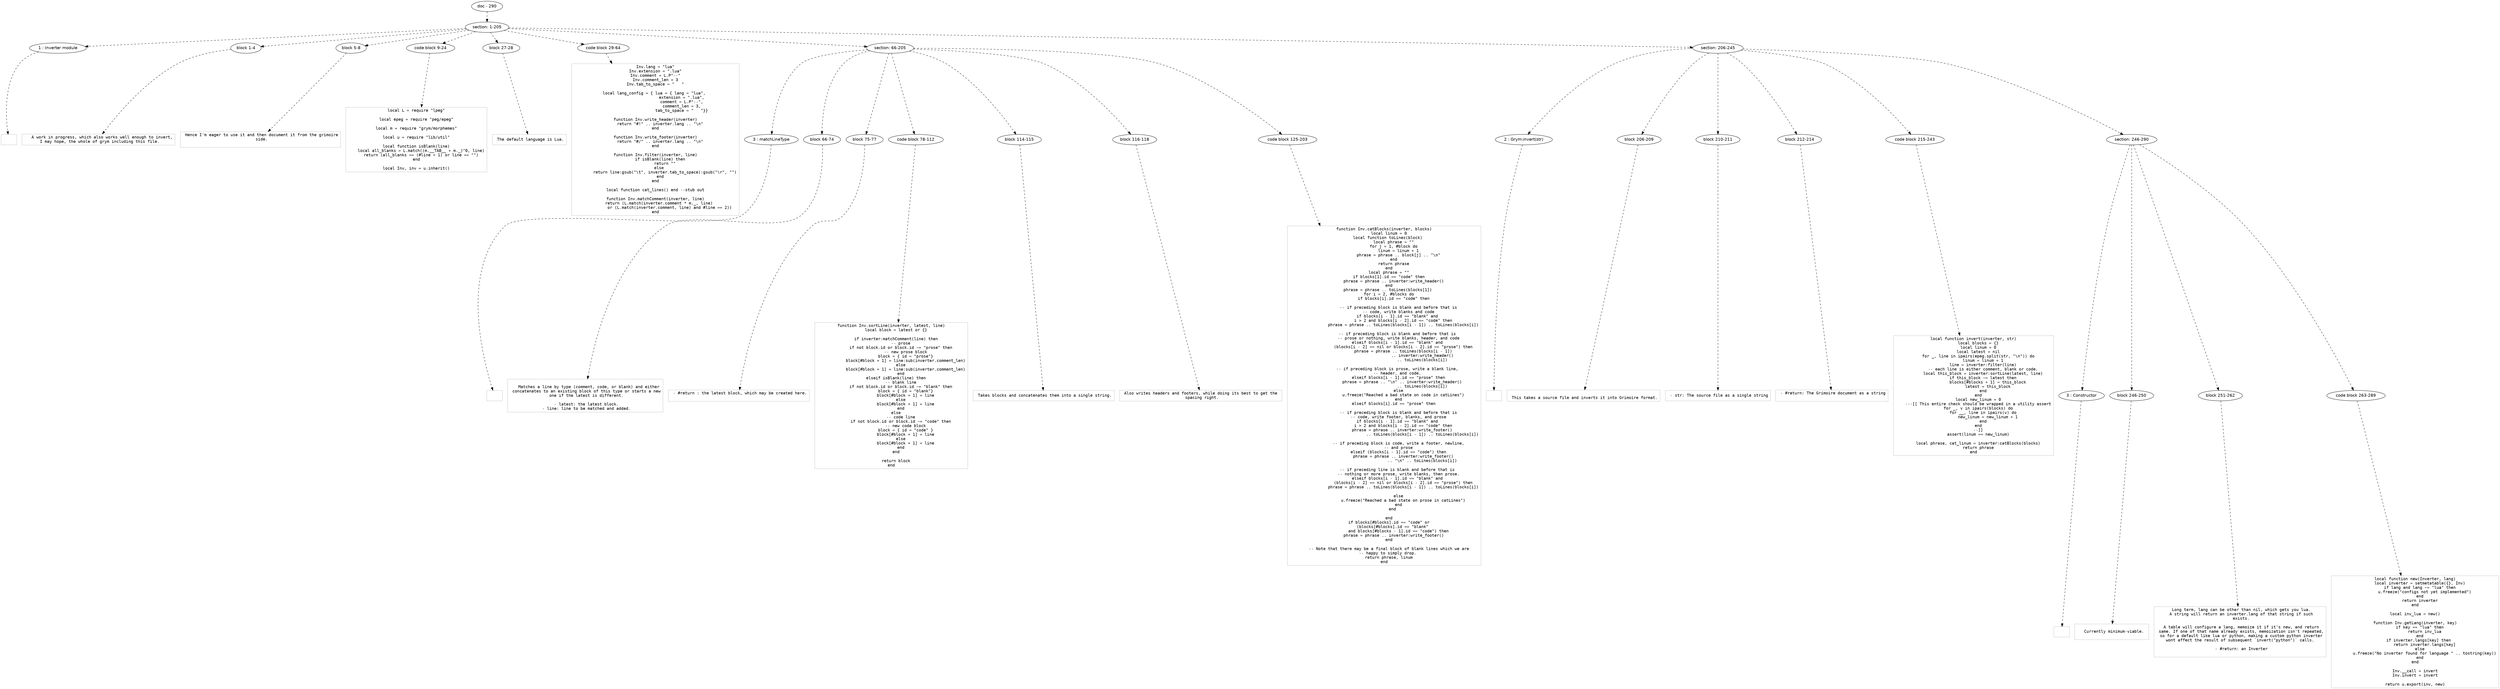 digraph hierarchy {

node [fontname=Helvetica]
edge [style=dashed]

doc_0 [label="doc - 290"]


doc_0 -> { section_1}
{rank=same; section_1}

section_1 [label="section: 1-205"]


section_1 -> { header_2 block_3 block_4 codeblock_5 block_6 codeblock_7 section_8 section_9}
{rank=same; header_2 block_3 block_4 codeblock_5 block_6 codeblock_7 section_8 section_9}

header_2 [label="1 : Inverter module"]

block_3 [label="block 1-4"]

block_4 [label="block 5-8"]

codeblock_5 [label="code block 9-24"]

block_6 [label="block 27-28"]

codeblock_7 [label="code block 29-64"]

section_8 [label="section: 66-205"]

section_9 [label="section: 206-245"]


header_2 -> leaf_10
leaf_10  [color=Gray,shape=rectangle,fontname=Inconsolata,label=""]
block_3 -> leaf_11
leaf_11  [color=Gray,shape=rectangle,fontname=Inconsolata,label="   A work in progress, which also works well enough to invert,
 I may hope, the whole of grym including this file.
"]
block_4 -> leaf_12
leaf_12  [color=Gray,shape=rectangle,fontname=Inconsolata,label=" Hence I'm eager to use it and then document it from the grimoire
 side.

"]
codeblock_5 -> leaf_13
leaf_13  [color=Gray,shape=rectangle,fontname=Inconsolata,label="local L = require \"lpeg\"

local epeg = require \"peg/epeg\"

local m = require \"grym/morphemes\"

local u = require \"lib/util\"

local function isBlank(line)
    local all_blanks = L.match((m.__TAB__ + m._)^0, line)
    return (all_blanks == (#line + 1) or line == \"\")
end

local Inv, inv = u.inherit()"]
block_6 -> leaf_14
leaf_14  [color=Gray,shape=rectangle,fontname=Inconsolata,label=" The default language is Lua.
"]
codeblock_7 -> leaf_15
leaf_15  [color=Gray,shape=rectangle,fontname=Inconsolata,label="Inv.lang = \"lua\"
Inv.extension = \".lua\"
Inv.comment = L.P\"--\"
Inv.comment_len = 3
Inv.tab_to_space = \"   \"

local lang_config = { lua = { lang = \"lua\", 
                      extension = \".lua\",
                      comment = L.P\"--\",
                      comment_len = 3,
                      tab_to_space = \"   \"}}

function Inv.write_header(inverter)
    return \"#!\" .. inverter.lang .. \"\\n\"
end

function Inv.write_footer(inverter)
    return \"#/\" .. inverter.lang .. \"\\n\"
end

function Inv.filter(inverter, line)
    if isBlank(line) then
        return \"\"
    else 
        return line:gsub(\"\\t\", inverter.tab_to_space):gsub(\"\\r\", \"\")
    end
end

local function cat_lines() end --stub out

function Inv.matchComment(inverter, line)
    return (L.match(inverter.comment * m._, line) 
            or (L.match(inverter.comment, line) and #line == 2))
end"]
section_8 -> { header_16 block_17 block_18 codeblock_19 block_20 block_21 codeblock_22}
{rank=same; header_16 block_17 block_18 codeblock_19 block_20 block_21 codeblock_22}

header_16 [label="3 : matchLineType"]

block_17 [label="block 66-74"]

block_18 [label="block 75-77"]

codeblock_19 [label="code block 78-112"]

block_20 [label="block 114-115"]

block_21 [label="block 116-118"]

codeblock_22 [label="code block 125-203"]


header_16 -> leaf_23
leaf_23  [color=Gray,shape=rectangle,fontname=Inconsolata,label=""]
block_17 -> leaf_24
leaf_24  [color=Gray,shape=rectangle,fontname=Inconsolata,label="
   Matches a line by type (comment, code, or blank) and either
 concatenates to an existing block of this type or starts a new
 one if the latest is different.
 
 - latest: the latest block.
 - line: line to be matched and added.
"]
block_18 -> leaf_25
leaf_25  [color=Gray,shape=rectangle,fontname=Inconsolata,label=" - #return : the latest block, which may be created here.

"]
codeblock_19 -> leaf_26
leaf_26  [color=Gray,shape=rectangle,fontname=Inconsolata,label="function Inv.sortLine(inverter, latest, line)
    local block = latest or {}

    if inverter:matchComment(line) then
        -- prose
        if not block.id or block.id ~= \"prose\" then
            -- new prose block
            block = { id = \"prose\"}
            block[#block + 1] = line:sub(inverter.comment_len)
        else
            block[#block + 1] = line:sub(inverter.comment_len)
        end
    elseif isBlank(line) then
        -- blank line
        if not block.id or block.id ~= \"blank\" then
            block = { id = \"blank\"}
            block[#block + 1] = line
        else
            block[#block + 1] = line
        end
    else
        -- code line
        if not block.id or block.id ~= \"code\" then
            -- new code block
            block = { id = \"code\" }
            block[#block + 1] = line
        else
            block[#block + 1] = line
        end
    end

    return block
end"]
block_20 -> leaf_27
leaf_27  [color=Gray,shape=rectangle,fontname=Inconsolata,label=" Takes blocks and concatenates them into a single string.
"]
block_21 -> leaf_28
leaf_28  [color=Gray,shape=rectangle,fontname=Inconsolata,label=" Also writes headers and footers, while doing its best to get the 
 spacing right.
"]
codeblock_22 -> leaf_29
leaf_29  [color=Gray,shape=rectangle,fontname=Inconsolata,label="function Inv.catBlocks(inverter, blocks)
    local linum = 0
    local function toLines(block) 
        local phrase = \"\"
        for j = 1, #block do
            linum = linum + 1
            phrase = phrase .. block[j] .. \"\\n\"
        end
        return phrase
    end
    local phrase = \"\"
    if blocks[1].id == \"code\" then
        phrase = phrase .. inverter:write_header()
    end
    phrase = phrase .. toLines(blocks[1]) 
    for i = 2, #blocks do
        if blocks[i].id == \"code\" then

            -- if preceding block is blank and before that is
            -- code, write blanks and code
            if blocks[i - 1].id == \"blank\" and 
                i > 2 and blocks[i - 2].id == \"code\" then
                phrase = phrase .. toLines(blocks[i - 1]) .. toLines(blocks[i])

            -- if preceding block is blank and before that is 
            -- prose or nothing, write blanks, header, and code
            elseif blocks[i - 1].id == \"blank\" and 
                (blocks[i - 2] == nil or blocks[i - 2].id == \"prose\") then
                phrase = phrase .. toLines(blocks[i - 1])
                                .. inverter:write_header()
                                .. toLines(blocks[i])

            -- if preceding block is prose, write a blank line, 
            -- header, and code. 
            elseif blocks[i - 1].id == \"prose\" then
                phrase = phrase .. \"\\n\" .. inverter:write_header() 
                                .. toLines(blocks[i])
            else
                u.freeze(\"Reached a bad state on code in catLines\")
            end
        elseif blocks[i].id == \"prose\" then

            -- if preceding block is blank and before that is
            -- code, write footer, blanks, and prose
            if blocks[i - 1].id == \"blank\" and 
                i > 2 and blocks[i - 2].id == \"code\" then
                phrase = phrase .. inverter:write_footer() 
                                .. toLines(blocks[i - 1]) .. toLines(blocks[i])

            -- if preceding block is code, write a footer, newline,
            -- and prose
            elseif (blocks[i - 1].id == \"code\") then
                phrase = phrase .. inverter:write_footer()
                                .. \"\\n\" .. toLines(blocks[i])

            -- if preceding line is blank and before that is 
            -- nothing or more prose, write blanks, then prose.
            elseif blocks[i - 1].id == \"blank\" and 
                (blocks[i - 2] == nil or blocks[i - 2].id == \"prose\") then
                phrase = phrase .. toLines(blocks[i - 1]) .. toLines(blocks[i])

            else
                u.freeze(\"Reached a bad state on prose in catLines\")
            end
        end 

    end
    if blocks[#blocks].id == \"code\" or
        (blocks[#blocks].id == \"blank\" 
            and blocks[#blocks - 1].id == \"code\") then
        phrase = phrase .. inverter:write_footer()
    end

    -- Note that there may be a final block of blank lines which we are
    -- happy to simply drop. 
    return phrase, linum
end"]
section_9 -> { header_30 block_31 block_32 block_33 codeblock_34 section_35}
{rank=same; header_30 block_31 block_32 block_33 codeblock_34 section_35}

header_30 [label="2 : Grym:invert(str)"]

block_31 [label="block 206-209"]

block_32 [label="block 210-211"]

block_33 [label="block 212-214"]

codeblock_34 [label="code block 215-243"]

section_35 [label="section: 246-290"]


header_30 -> leaf_36
leaf_36  [color=Gray,shape=rectangle,fontname=Inconsolata,label=""]
block_31 -> leaf_37
leaf_37  [color=Gray,shape=rectangle,fontname=Inconsolata,label="
 This takes a source file and inverts it into Grimoire format.
"]
block_32 -> leaf_38
leaf_38  [color=Gray,shape=rectangle,fontname=Inconsolata,label=" - str: The source file as a single string
"]
block_33 -> leaf_39
leaf_39  [color=Gray,shape=rectangle,fontname=Inconsolata,label=" - #return: The Grimoire document as a string

"]
codeblock_34 -> leaf_40
leaf_40  [color=Gray,shape=rectangle,fontname=Inconsolata,label="local function invert(inverter, str)
    local blocks = {}
    local linum = 0
    local latest = nil
    for _, line in ipairs(epeg.split(str, \"\\n\")) do
        linum = linum + 1
        line = inverter:filter(line)
        -- each line is either comment, blank or code.
        local this_block = inverter:sortLine(latest, line)
        if this_block ~= latest then
            blocks[#blocks + 1] = this_block
            latest = this_block
        end
    end
    local new_linum = 0
    ---[[ This entire check should be wrapped in a utility assert
    for _, v in ipairs(blocks) do
        for __, line in ipairs(v) do
            new_linum = new_linum + 1
        end
    end
    --]]
    assert(linum == new_linum)

    local phrase, cat_linum = inverter:catBlocks(blocks)
    return phrase
end"]
section_35 -> { header_41 block_42 block_43 codeblock_44}
{rank=same; header_41 block_42 block_43 codeblock_44}

header_41 [label="3 : Constructor"]

block_42 [label="block 246-250"]

block_43 [label="block 251-262"]

codeblock_44 [label="code block 263-289"]


header_41 -> leaf_45
leaf_45  [color=Gray,shape=rectangle,fontname=Inconsolata,label=""]
block_42 -> leaf_46
leaf_46  [color=Gray,shape=rectangle,fontname=Inconsolata,label=" 
   Currently minimum-viable. 

"]
block_43 -> leaf_47
leaf_47  [color=Gray,shape=rectangle,fontname=Inconsolata,label=" Long term, lang can be other than nil, which gets you lua.
 A string will return an inverter.lang of that string if such
 exists.
 
 A table will configure a lang, memoize it if it's new, and return
 same. If one of that name already exists, memoization isn't repeated,
 so for a default like lua or python, making a custom python inverter
 wont affect the result of subsequent `invert(\"python\")` calls. 
 
 - #return: an Inverter

"]
codeblock_44 -> leaf_48
leaf_48  [color=Gray,shape=rectangle,fontname=Inconsolata,label="local function new(Inverter, lang)
    local inverter = setmetatable({}, Inv)
    if lang and lang ~= \"lua\" then
        u.freeze(\"configs not yet implemented\")
    end
    return inverter
end

local inv_lua = new()

function Inv.getLang(inverter, key)
    if key == \"lua\" then
        return inv_lua
    end
    if inverter.langs[key] then 
        return inverter.langs[key]
    else
        u.freeze(\"No inverter found for language \" .. tostring(key))
    end
end

Inv.__call = invert
Inv.invert = invert

return u.export(inv, new)"]

}
